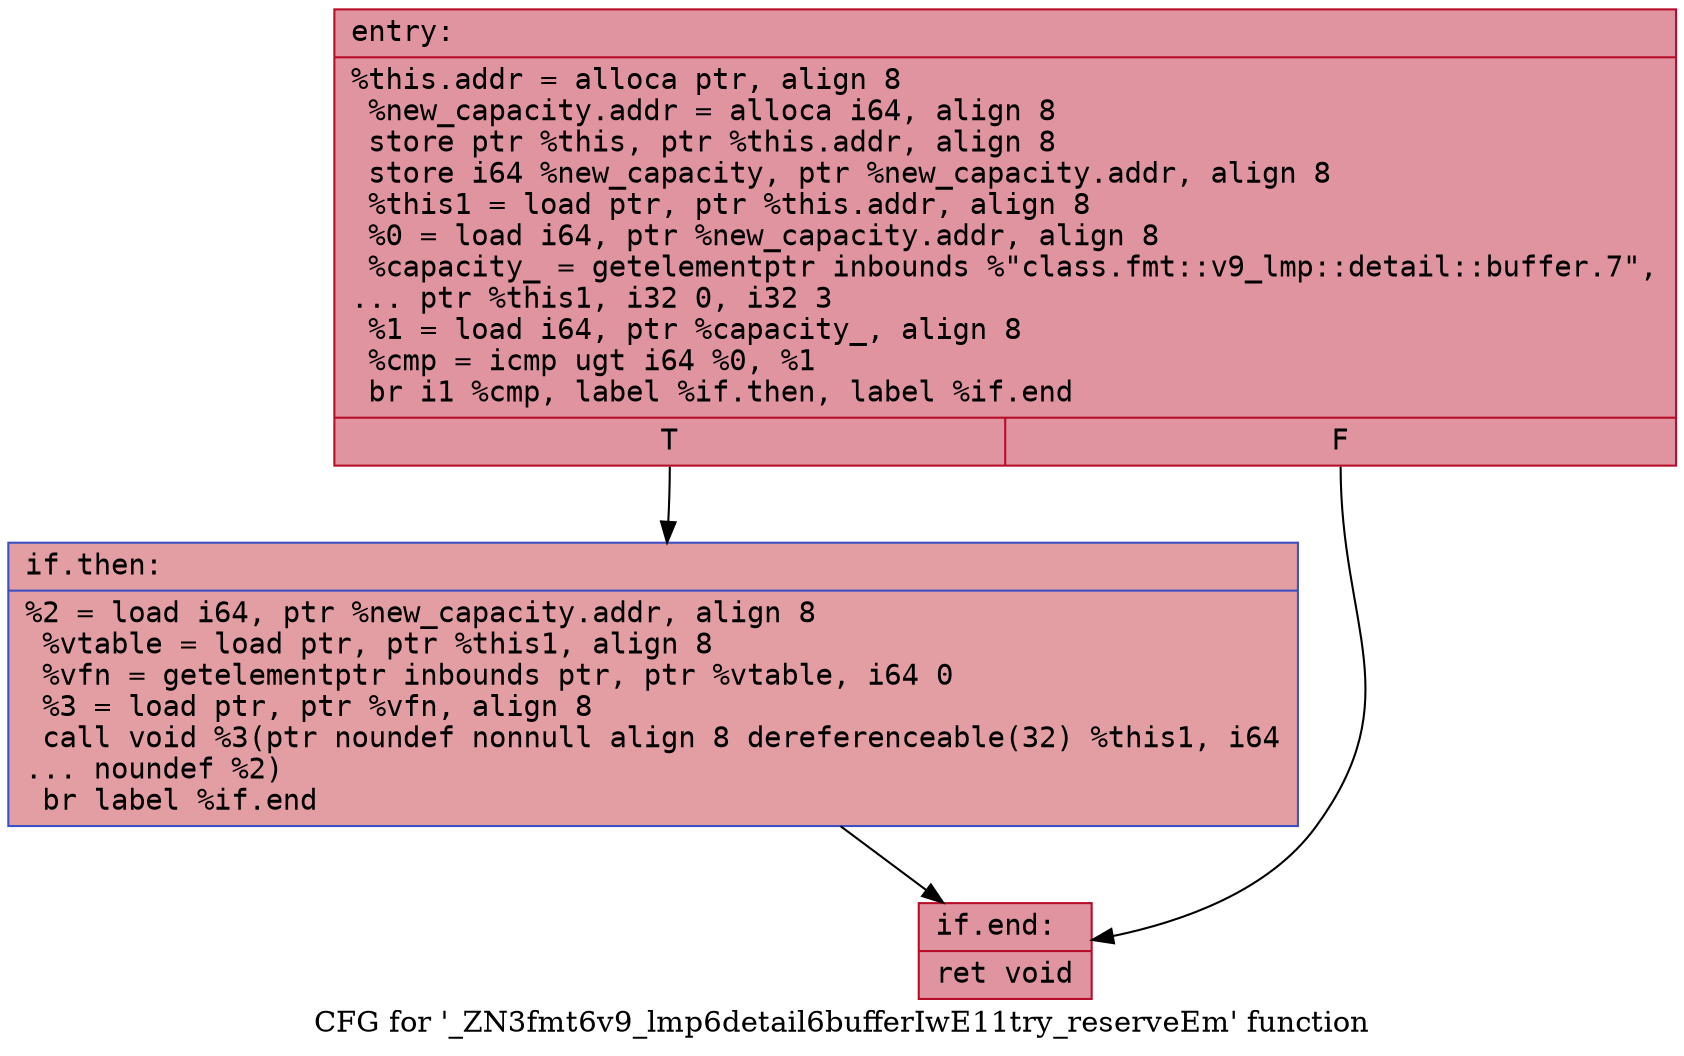 digraph "CFG for '_ZN3fmt6v9_lmp6detail6bufferIwE11try_reserveEm' function" {
	label="CFG for '_ZN3fmt6v9_lmp6detail6bufferIwE11try_reserveEm' function";

	Node0x55fec3044390 [shape=record,color="#b70d28ff", style=filled, fillcolor="#b70d2870" fontname="Courier",label="{entry:\l|  %this.addr = alloca ptr, align 8\l  %new_capacity.addr = alloca i64, align 8\l  store ptr %this, ptr %this.addr, align 8\l  store i64 %new_capacity, ptr %new_capacity.addr, align 8\l  %this1 = load ptr, ptr %this.addr, align 8\l  %0 = load i64, ptr %new_capacity.addr, align 8\l  %capacity_ = getelementptr inbounds %\"class.fmt::v9_lmp::detail::buffer.7\",\l... ptr %this1, i32 0, i32 3\l  %1 = load i64, ptr %capacity_, align 8\l  %cmp = icmp ugt i64 %0, %1\l  br i1 %cmp, label %if.then, label %if.end\l|{<s0>T|<s1>F}}"];
	Node0x55fec3044390:s0 -> Node0x55fec3044980[tooltip="entry -> if.then\nProbability 50.00%" ];
	Node0x55fec3044390:s1 -> Node0x55fec30449f0[tooltip="entry -> if.end\nProbability 50.00%" ];
	Node0x55fec3044980 [shape=record,color="#3d50c3ff", style=filled, fillcolor="#be242e70" fontname="Courier",label="{if.then:\l|  %2 = load i64, ptr %new_capacity.addr, align 8\l  %vtable = load ptr, ptr %this1, align 8\l  %vfn = getelementptr inbounds ptr, ptr %vtable, i64 0\l  %3 = load ptr, ptr %vfn, align 8\l  call void %3(ptr noundef nonnull align 8 dereferenceable(32) %this1, i64\l... noundef %2)\l  br label %if.end\l}"];
	Node0x55fec3044980 -> Node0x55fec30449f0[tooltip="if.then -> if.end\nProbability 100.00%" ];
	Node0x55fec30449f0 [shape=record,color="#b70d28ff", style=filled, fillcolor="#b70d2870" fontname="Courier",label="{if.end:\l|  ret void\l}"];
}
